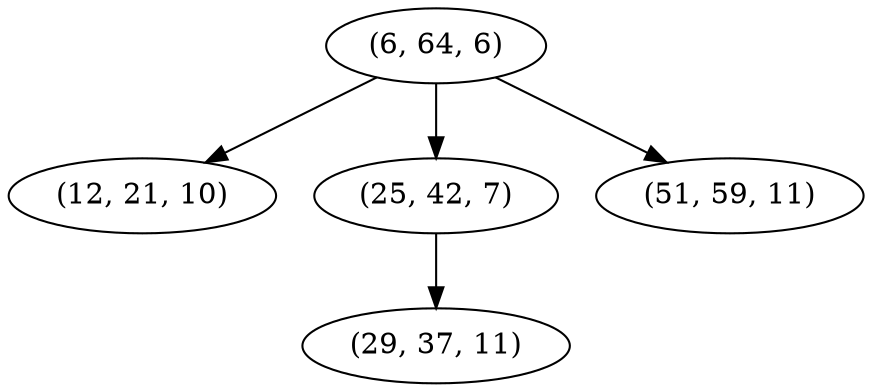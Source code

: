 digraph tree {
    "(6, 64, 6)";
    "(12, 21, 10)";
    "(25, 42, 7)";
    "(29, 37, 11)";
    "(51, 59, 11)";
    "(6, 64, 6)" -> "(12, 21, 10)";
    "(6, 64, 6)" -> "(25, 42, 7)";
    "(6, 64, 6)" -> "(51, 59, 11)";
    "(25, 42, 7)" -> "(29, 37, 11)";
}
